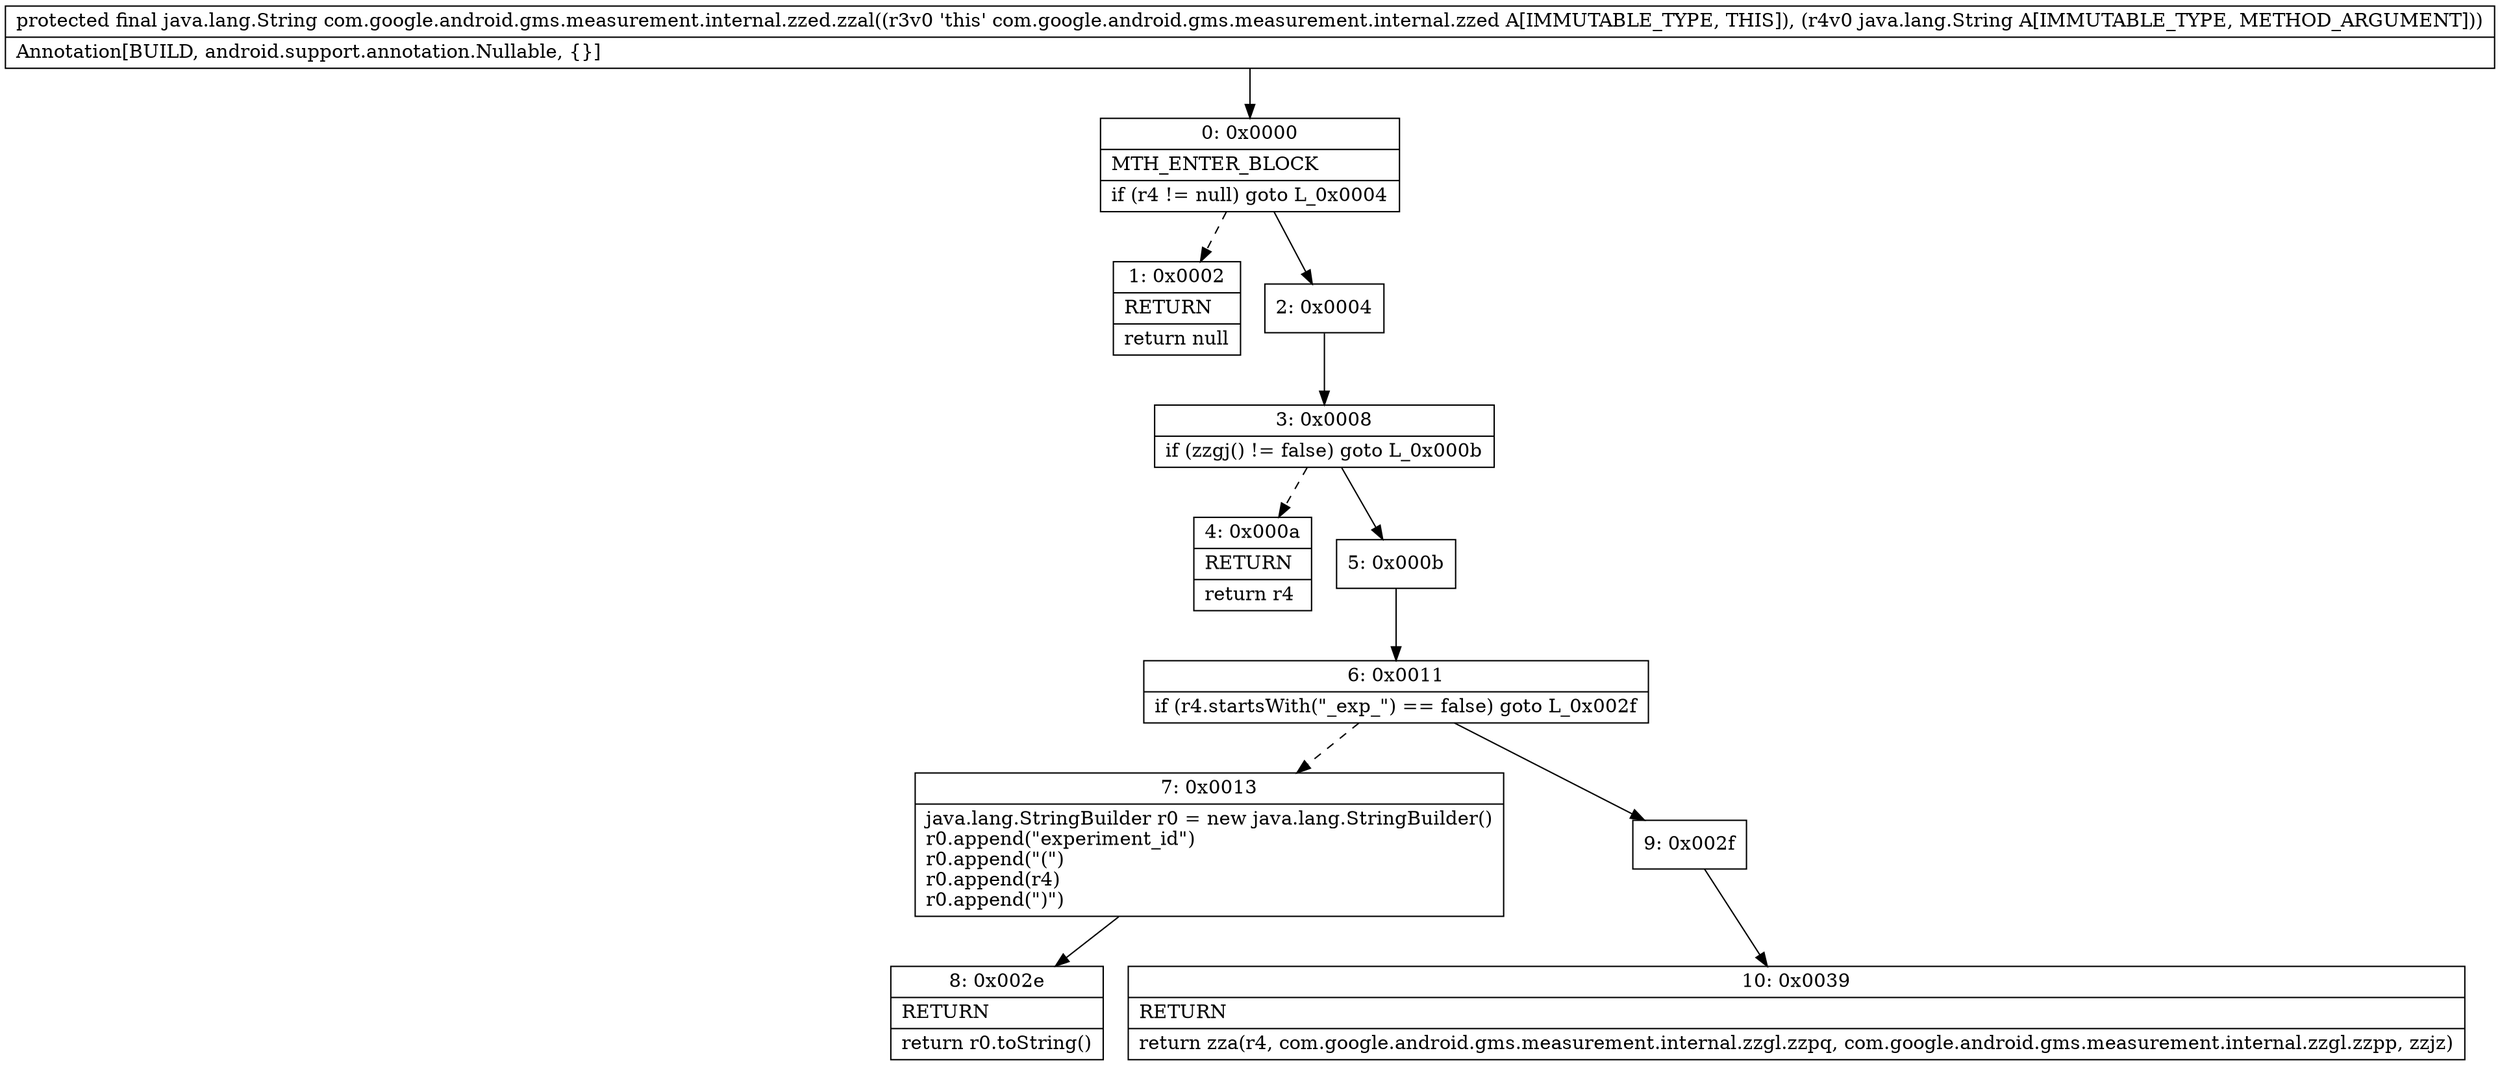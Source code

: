 digraph "CFG forcom.google.android.gms.measurement.internal.zzed.zzal(Ljava\/lang\/String;)Ljava\/lang\/String;" {
Node_0 [shape=record,label="{0\:\ 0x0000|MTH_ENTER_BLOCK\l|if (r4 != null) goto L_0x0004\l}"];
Node_1 [shape=record,label="{1\:\ 0x0002|RETURN\l|return null\l}"];
Node_2 [shape=record,label="{2\:\ 0x0004}"];
Node_3 [shape=record,label="{3\:\ 0x0008|if (zzgj() != false) goto L_0x000b\l}"];
Node_4 [shape=record,label="{4\:\ 0x000a|RETURN\l|return r4\l}"];
Node_5 [shape=record,label="{5\:\ 0x000b}"];
Node_6 [shape=record,label="{6\:\ 0x0011|if (r4.startsWith(\"_exp_\") == false) goto L_0x002f\l}"];
Node_7 [shape=record,label="{7\:\ 0x0013|java.lang.StringBuilder r0 = new java.lang.StringBuilder()\lr0.append(\"experiment_id\")\lr0.append(\"(\")\lr0.append(r4)\lr0.append(\")\")\l}"];
Node_8 [shape=record,label="{8\:\ 0x002e|RETURN\l|return r0.toString()\l}"];
Node_9 [shape=record,label="{9\:\ 0x002f}"];
Node_10 [shape=record,label="{10\:\ 0x0039|RETURN\l|return zza(r4, com.google.android.gms.measurement.internal.zzgl.zzpq, com.google.android.gms.measurement.internal.zzgl.zzpp, zzjz)\l}"];
MethodNode[shape=record,label="{protected final java.lang.String com.google.android.gms.measurement.internal.zzed.zzal((r3v0 'this' com.google.android.gms.measurement.internal.zzed A[IMMUTABLE_TYPE, THIS]), (r4v0 java.lang.String A[IMMUTABLE_TYPE, METHOD_ARGUMENT]))  | Annotation[BUILD, android.support.annotation.Nullable, \{\}]\l}"];
MethodNode -> Node_0;
Node_0 -> Node_1[style=dashed];
Node_0 -> Node_2;
Node_2 -> Node_3;
Node_3 -> Node_4[style=dashed];
Node_3 -> Node_5;
Node_5 -> Node_6;
Node_6 -> Node_7[style=dashed];
Node_6 -> Node_9;
Node_7 -> Node_8;
Node_9 -> Node_10;
}

